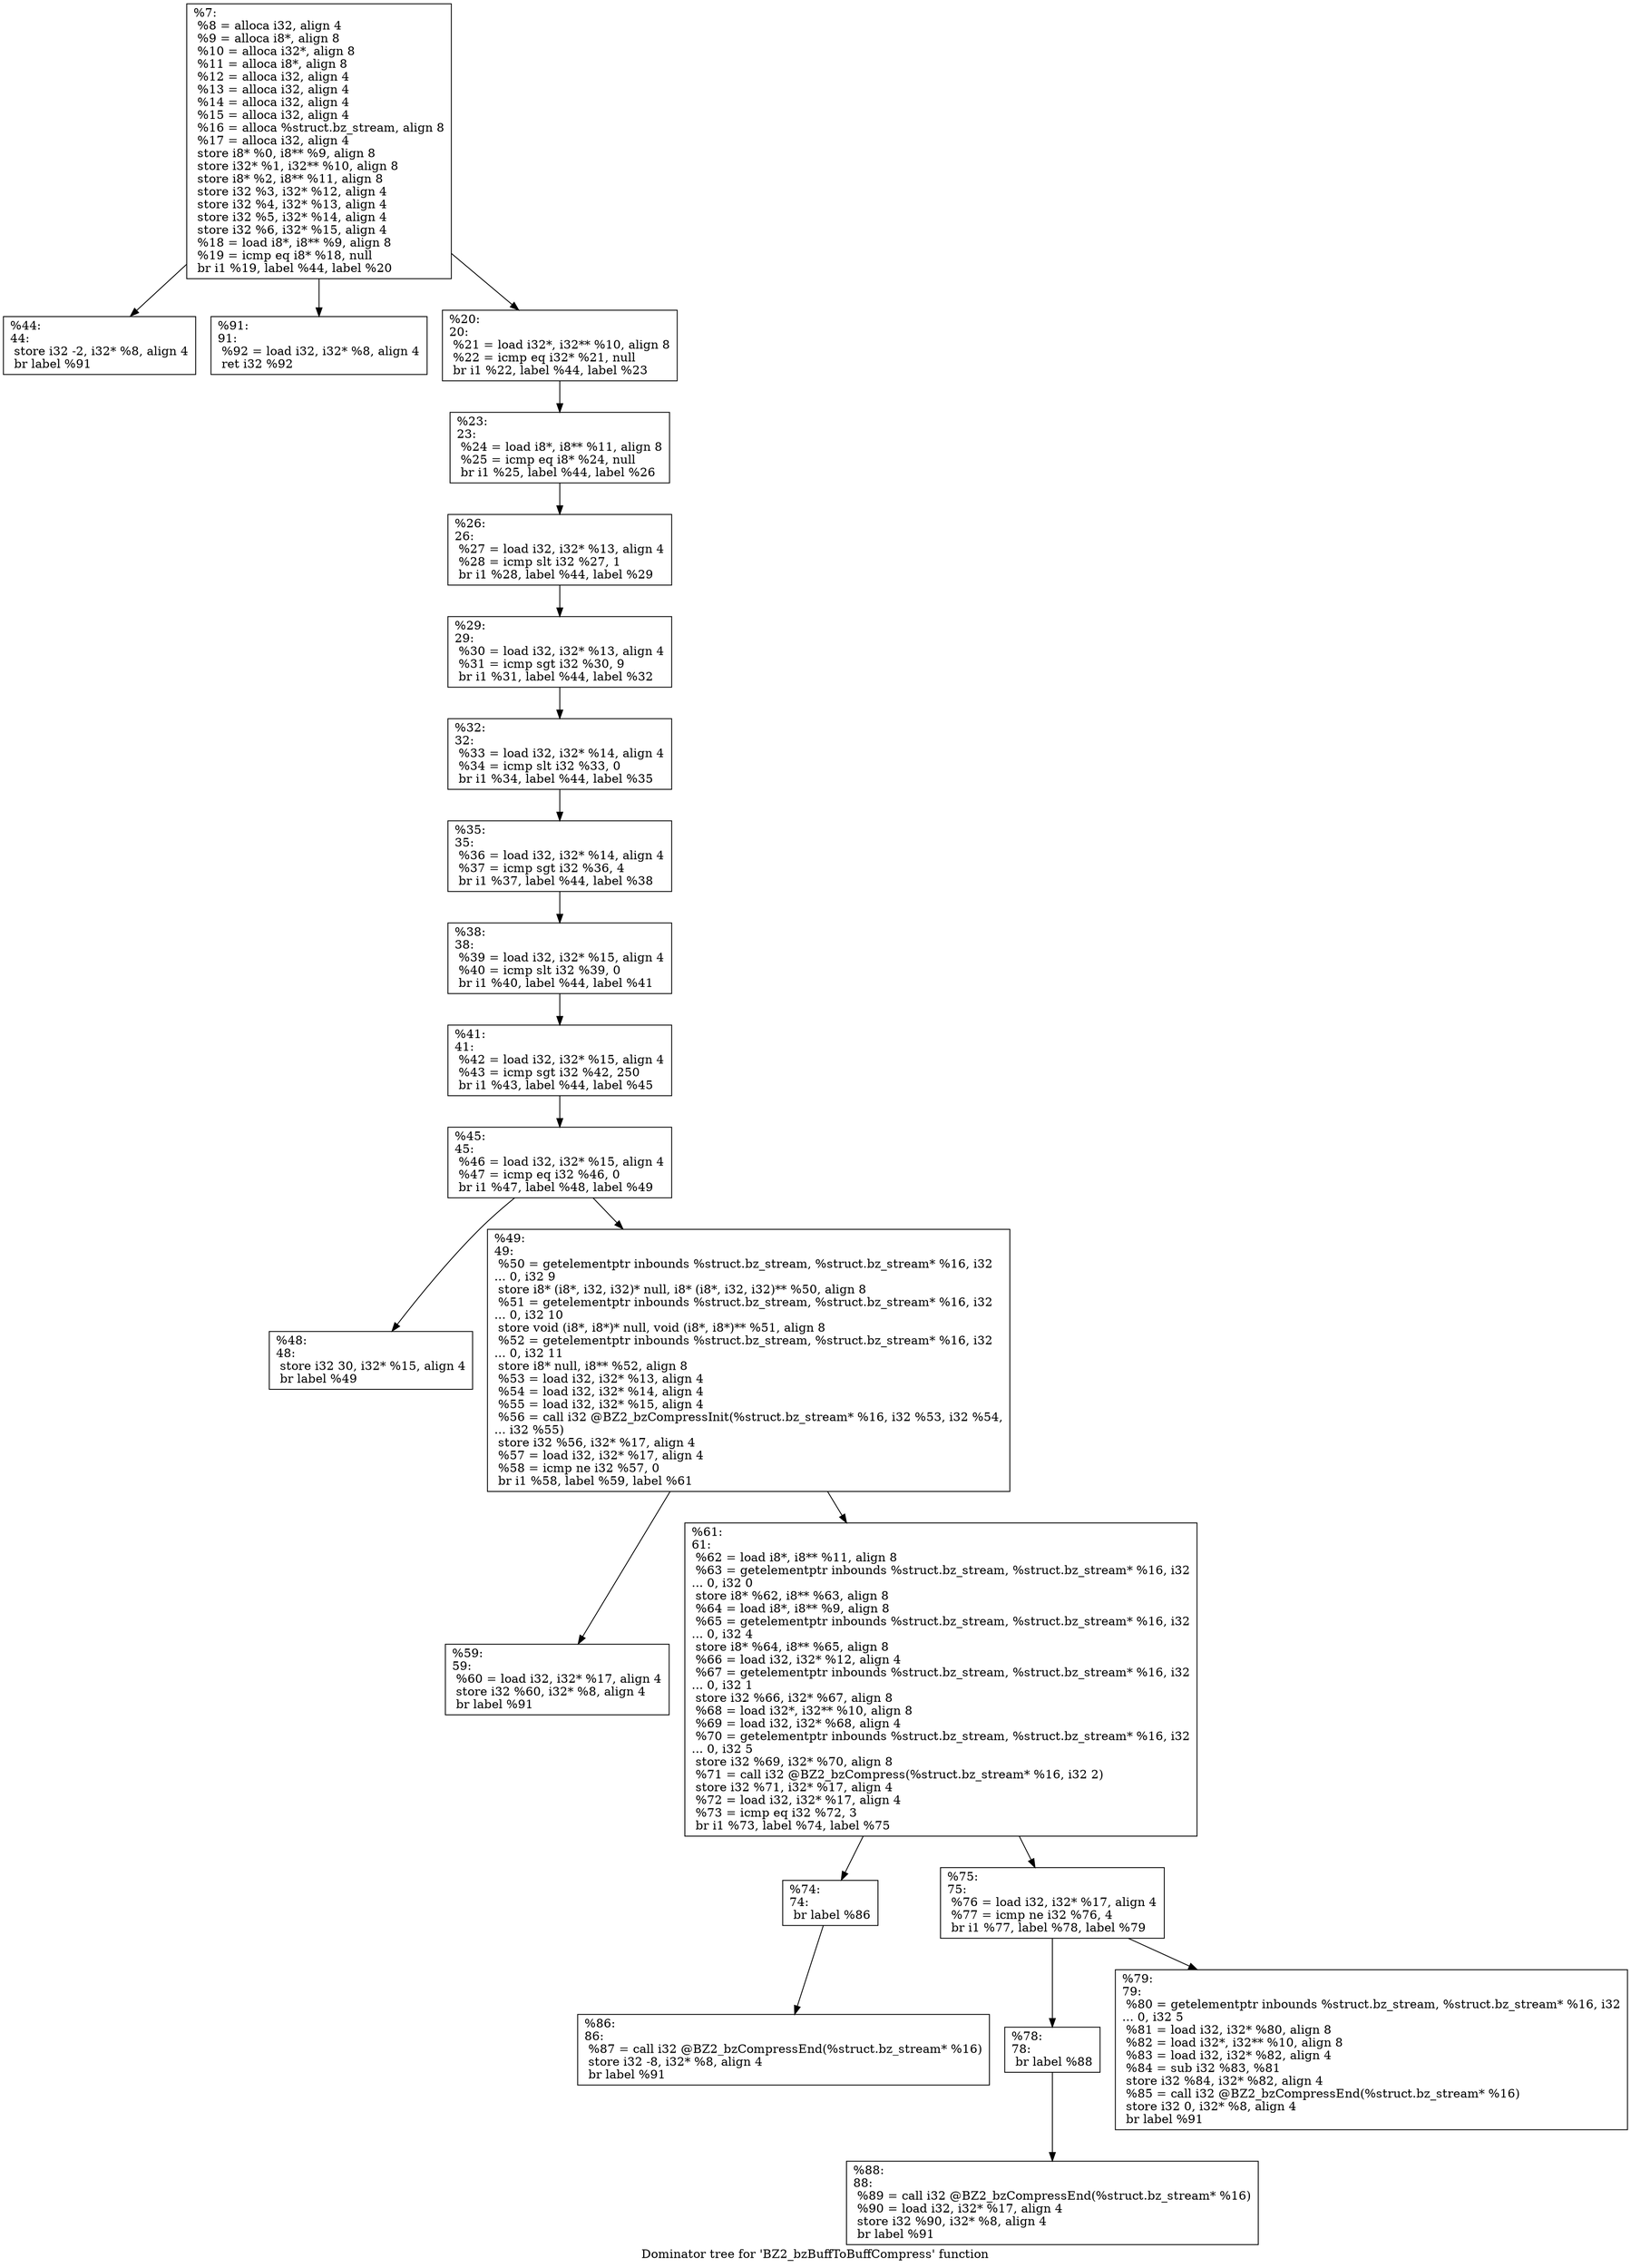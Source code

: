 digraph "Dominator tree for 'BZ2_bzBuffToBuffCompress' function" {
	label="Dominator tree for 'BZ2_bzBuffToBuffCompress' function";

	Node0xd59fa0 [shape=record,label="{%7:\l  %8 = alloca i32, align 4\l  %9 = alloca i8*, align 8\l  %10 = alloca i32*, align 8\l  %11 = alloca i8*, align 8\l  %12 = alloca i32, align 4\l  %13 = alloca i32, align 4\l  %14 = alloca i32, align 4\l  %15 = alloca i32, align 4\l  %16 = alloca %struct.bz_stream, align 8\l  %17 = alloca i32, align 4\l  store i8* %0, i8** %9, align 8\l  store i32* %1, i32** %10, align 8\l  store i8* %2, i8** %11, align 8\l  store i32 %3, i32* %12, align 4\l  store i32 %4, i32* %13, align 4\l  store i32 %5, i32* %14, align 4\l  store i32 %6, i32* %15, align 4\l  %18 = load i8*, i8** %9, align 8\l  %19 = icmp eq i8* %18, null\l  br i1 %19, label %44, label %20\l}"];
	Node0xd59fa0 -> Node0xca02b0;
	Node0xd59fa0 -> Node0xa812d0;
	Node0xd59fa0 -> Node0xa7fac0;
	Node0xca02b0 [shape=record,label="{%44:\l44:                                               \l  store i32 -2, i32* %8, align 4\l  br label %91\l}"];
	Node0xa812d0 [shape=record,label="{%91:\l91:                                               \l  %92 = load i32, i32* %8, align 4\l  ret i32 %92\l}"];
	Node0xa7fac0 [shape=record,label="{%20:\l20:                                               \l  %21 = load i32*, i32** %10, align 8\l  %22 = icmp eq i32* %21, null\l  br i1 %22, label %44, label %23\l}"];
	Node0xa7fac0 -> Node0xb1cd20;
	Node0xb1cd20 [shape=record,label="{%23:\l23:                                               \l  %24 = load i8*, i8** %11, align 8\l  %25 = icmp eq i8* %24, null\l  br i1 %25, label %44, label %26\l}"];
	Node0xb1cd20 -> Node0xca8420;
	Node0xca8420 [shape=record,label="{%26:\l26:                                               \l  %27 = load i32, i32* %13, align 4\l  %28 = icmp slt i32 %27, 1\l  br i1 %28, label %44, label %29\l}"];
	Node0xca8420 -> Node0xcd7350;
	Node0xcd7350 [shape=record,label="{%29:\l29:                                               \l  %30 = load i32, i32* %13, align 4\l  %31 = icmp sgt i32 %30, 9\l  br i1 %31, label %44, label %32\l}"];
	Node0xcd7350 -> Node0xcd0b50;
	Node0xcd0b50 [shape=record,label="{%32:\l32:                                               \l  %33 = load i32, i32* %14, align 4\l  %34 = icmp slt i32 %33, 0\l  br i1 %34, label %44, label %35\l}"];
	Node0xcd0b50 -> Node0xae1d10;
	Node0xae1d10 [shape=record,label="{%35:\l35:                                               \l  %36 = load i32, i32* %14, align 4\l  %37 = icmp sgt i32 %36, 4\l  br i1 %37, label %44, label %38\l}"];
	Node0xae1d10 -> Node0xae0bb0;
	Node0xae0bb0 [shape=record,label="{%38:\l38:                                               \l  %39 = load i32, i32* %15, align 4\l  %40 = icmp slt i32 %39, 0\l  br i1 %40, label %44, label %41\l}"];
	Node0xae0bb0 -> Node0xc959a0;
	Node0xc959a0 [shape=record,label="{%41:\l41:                                               \l  %42 = load i32, i32* %15, align 4\l  %43 = icmp sgt i32 %42, 250\l  br i1 %43, label %44, label %45\l}"];
	Node0xc959a0 -> Node0xc9e8c0;
	Node0xc9e8c0 [shape=record,label="{%45:\l45:                                               \l  %46 = load i32, i32* %15, align 4\l  %47 = icmp eq i32 %46, 0\l  br i1 %47, label %48, label %49\l}"];
	Node0xc9e8c0 -> Node0xcc27d0;
	Node0xc9e8c0 -> Node0xcbb3d0;
	Node0xcc27d0 [shape=record,label="{%48:\l48:                                               \l  store i32 30, i32* %15, align 4\l  br label %49\l}"];
	Node0xcbb3d0 [shape=record,label="{%49:\l49:                                               \l  %50 = getelementptr inbounds %struct.bz_stream, %struct.bz_stream* %16, i32\l... 0, i32 9\l  store i8* (i8*, i32, i32)* null, i8* (i8*, i32, i32)** %50, align 8\l  %51 = getelementptr inbounds %struct.bz_stream, %struct.bz_stream* %16, i32\l... 0, i32 10\l  store void (i8*, i8*)* null, void (i8*, i8*)** %51, align 8\l  %52 = getelementptr inbounds %struct.bz_stream, %struct.bz_stream* %16, i32\l... 0, i32 11\l  store i8* null, i8** %52, align 8\l  %53 = load i32, i32* %13, align 4\l  %54 = load i32, i32* %14, align 4\l  %55 = load i32, i32* %15, align 4\l  %56 = call i32 @BZ2_bzCompressInit(%struct.bz_stream* %16, i32 %53, i32 %54,\l... i32 %55)\l  store i32 %56, i32* %17, align 4\l  %57 = load i32, i32* %17, align 4\l  %58 = icmp ne i32 %57, 0\l  br i1 %58, label %59, label %61\l}"];
	Node0xcbb3d0 -> Node0xca5e10;
	Node0xcbb3d0 -> Node0xd53c50;
	Node0xca5e10 [shape=record,label="{%59:\l59:                                               \l  %60 = load i32, i32* %17, align 4\l  store i32 %60, i32* %8, align 4\l  br label %91\l}"];
	Node0xd53c50 [shape=record,label="{%61:\l61:                                               \l  %62 = load i8*, i8** %11, align 8\l  %63 = getelementptr inbounds %struct.bz_stream, %struct.bz_stream* %16, i32\l... 0, i32 0\l  store i8* %62, i8** %63, align 8\l  %64 = load i8*, i8** %9, align 8\l  %65 = getelementptr inbounds %struct.bz_stream, %struct.bz_stream* %16, i32\l... 0, i32 4\l  store i8* %64, i8** %65, align 8\l  %66 = load i32, i32* %12, align 4\l  %67 = getelementptr inbounds %struct.bz_stream, %struct.bz_stream* %16, i32\l... 0, i32 1\l  store i32 %66, i32* %67, align 8\l  %68 = load i32*, i32** %10, align 8\l  %69 = load i32, i32* %68, align 4\l  %70 = getelementptr inbounds %struct.bz_stream, %struct.bz_stream* %16, i32\l... 0, i32 5\l  store i32 %69, i32* %70, align 8\l  %71 = call i32 @BZ2_bzCompress(%struct.bz_stream* %16, i32 2)\l  store i32 %71, i32* %17, align 4\l  %72 = load i32, i32* %17, align 4\l  %73 = icmp eq i32 %72, 3\l  br i1 %73, label %74, label %75\l}"];
	Node0xd53c50 -> Node0xa81450;
	Node0xd53c50 -> Node0xb14ad0;
	Node0xa81450 [shape=record,label="{%74:\l74:                                               \l  br label %86\l}"];
	Node0xa81450 -> Node0xd13060;
	Node0xd13060 [shape=record,label="{%86:\l86:                                               \l  %87 = call i32 @BZ2_bzCompressEnd(%struct.bz_stream* %16)\l  store i32 -8, i32* %8, align 4\l  br label %91\l}"];
	Node0xb14ad0 [shape=record,label="{%75:\l75:                                               \l  %76 = load i32, i32* %17, align 4\l  %77 = icmp ne i32 %76, 4\l  br i1 %77, label %78, label %79\l}"];
	Node0xb14ad0 -> Node0xb1b310;
	Node0xb14ad0 -> Node0xb164e0;
	Node0xb1b310 [shape=record,label="{%78:\l78:                                               \l  br label %88\l}"];
	Node0xb1b310 -> Node0xce80f0;
	Node0xce80f0 [shape=record,label="{%88:\l88:                                               \l  %89 = call i32 @BZ2_bzCompressEnd(%struct.bz_stream* %16)\l  %90 = load i32, i32* %17, align 4\l  store i32 %90, i32* %8, align 4\l  br label %91\l}"];
	Node0xb164e0 [shape=record,label="{%79:\l79:                                               \l  %80 = getelementptr inbounds %struct.bz_stream, %struct.bz_stream* %16, i32\l... 0, i32 5\l  %81 = load i32, i32* %80, align 8\l  %82 = load i32*, i32** %10, align 8\l  %83 = load i32, i32* %82, align 4\l  %84 = sub i32 %83, %81\l  store i32 %84, i32* %82, align 4\l  %85 = call i32 @BZ2_bzCompressEnd(%struct.bz_stream* %16)\l  store i32 0, i32* %8, align 4\l  br label %91\l}"];
}
